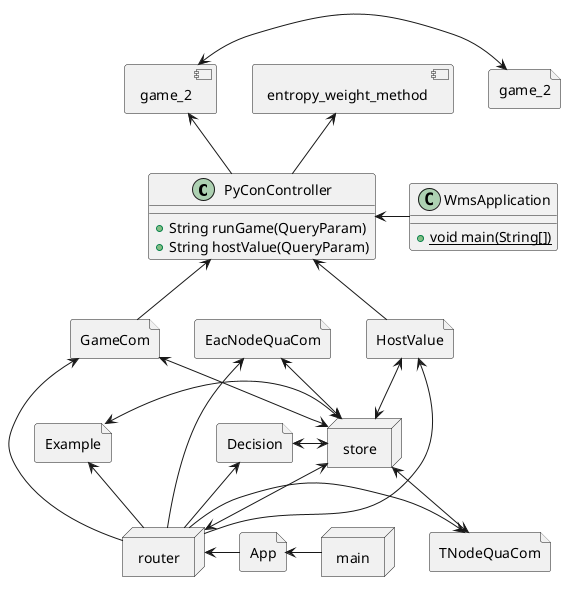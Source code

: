 @startuml
allowmixing
class PyConController {
+ String runGame(QueryParam)
+ String hostValue(QueryParam)
}
component "game_2" as gamepy
component entropy_weight_method
file EacNodeQuaCom
file TNodeQuaCom
file HostValue
file GameCom
file Example
file Decision
file "game_2" as gameefg
gamepy<--PyConController
entropy_weight_method<--PyConController
gamepy<->gameefg
PyConController<--GameCom
PyConController<--HostValue
class WmsApplication {
+ {static} void main(String[])
}
node router
node store
node main
file App
PyConController<-WmsApplication
router -> TNodeQuaCom
EacNodeQuaCom <- router
Example <-- router
Decision <-- router
GameCom <-- router
HostValue <-- router
store <--> router
EacNodeQuaCom <--> store
store <--> TNodeQuaCom
Example <-> store
Decision <-> store
GameCom <--> store
HostValue <--> store
router <- App
App <- main
@enduml